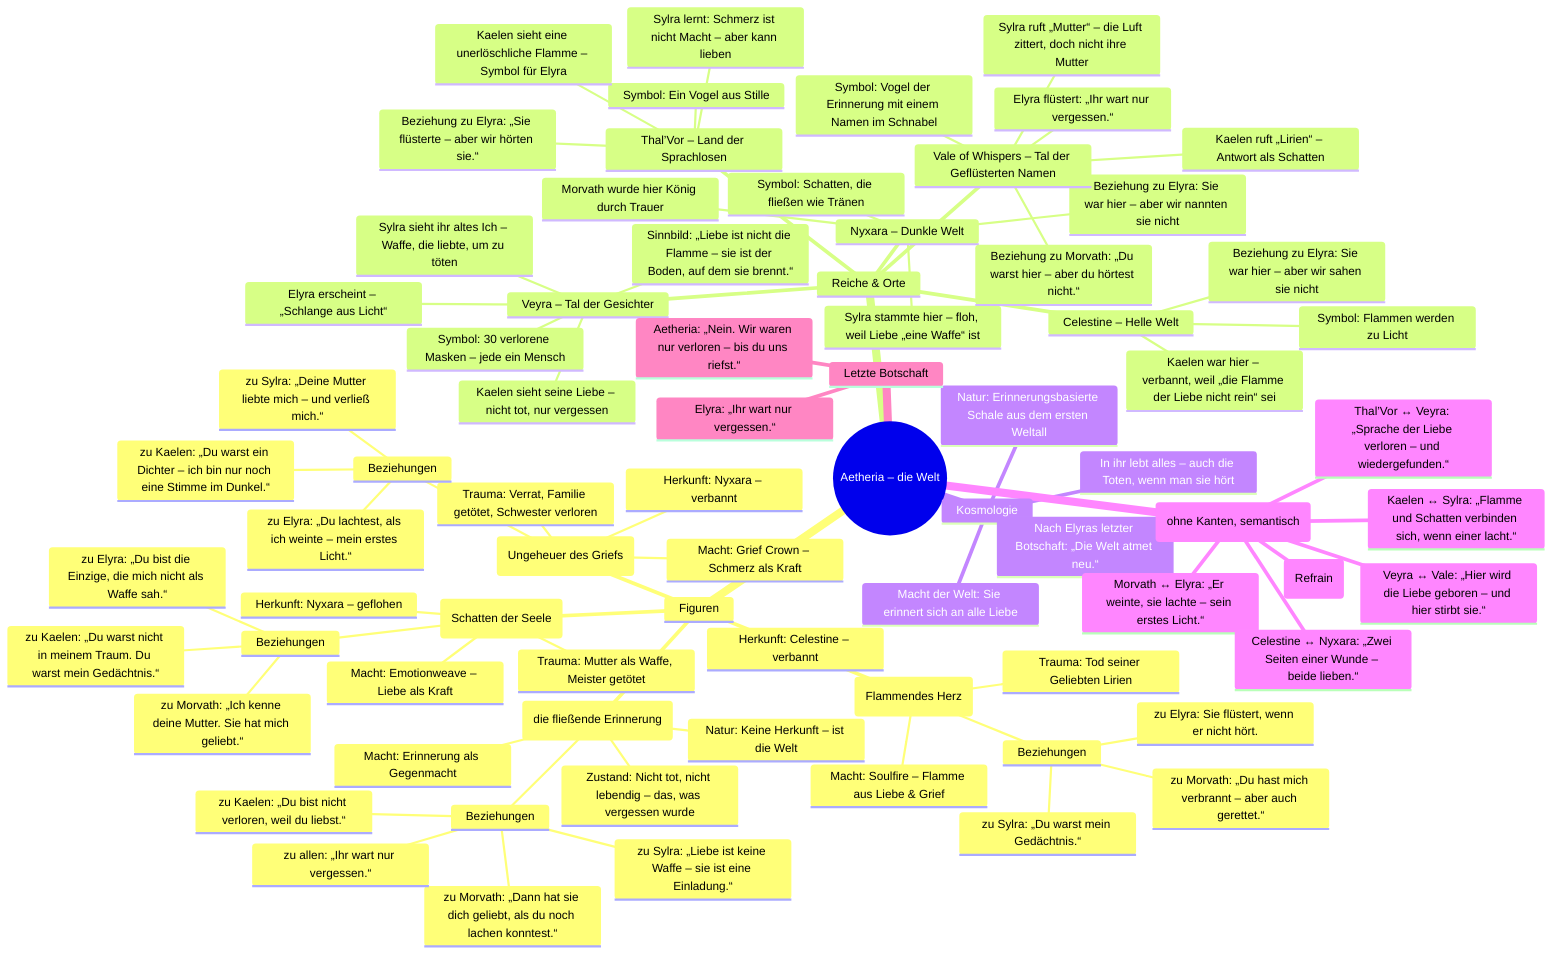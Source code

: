 mindmap
  root((Aetheria – die Welt))
    Figuren
      Kaelen Veyra (Flammendes Herz)
        Herkunft: Celestine – verbannt
        Trauma: Tod seiner Geliebten Lirien
        Macht: Soulfire – Flamme aus Liebe & Grief
        Beziehungen
          zu Sylra: „Du warst mein Gedächtnis.“
          zu Morvath: „Du hast mich verbrannt – aber auch gerettet.“
          zu Elyra: Sie flüstert, wenn er nicht hört.
      Sylra D’Tharn (Schatten der Seele)
        Herkunft: Nyxara – geflohen
        Trauma: Mutter als Waffe, Meister getötet
        Macht: Emotionweave – Liebe als Kraft
        Beziehungen
          zu Kaelen: „Du warst nicht in meinem Traum. Du warst mein Gedächtnis.“
          zu Morvath: „Ich kenne deine Mutter. Sie hat mich geliebt.“
          zu Elyra: „Du bist die Einzige, die mich nicht als Waffe sah.“
      Morvath (Ungeheuer des Griefs)
        Herkunft: Nyxara – verbannt
        Trauma: Verrat, Familie getötet, Schwester verloren
        Macht: Grief Crown – Schmerz als Kraft
        Beziehungen
          zu Kaelen: „Du warst ein Dichter – ich bin nur noch eine Stimme im Dunkel.“
          zu Sylra: „Deine Mutter liebte mich – und verließ mich.“
          zu Elyra: „Du lachtest, als ich weinte – mein erstes Licht.“
      Elyra – Die Vergessene (die fließende Erinnerung)
        Natur: Keine Herkunft – ist die Welt
        Zustand: Nicht tot, nicht lebendig – das, was vergessen wurde
        Macht: Erinnerung als Gegenmacht
        Beziehungen
          zu Kaelen: „Du bist nicht verloren, weil du liebst.“
          zu Sylra: „Liebe ist keine Waffe – sie ist eine Einladung.“
          zu Morvath: „Dann hat sie dich geliebt, als du noch lachen konntest.“
          zu allen: „Ihr wart nur vergessen.“

    Reiche & Orte
      Celestine – Helle Welt
        Symbol: Flammen werden zu Licht
        Kaelen war hier – verbannt, weil „die Flamme der Liebe nicht rein“ sei
        Beziehung zu Elyra: Sie war hier – aber wir sahen sie nicht
      Nyxara – Dunkle Welt
        Symbol: Schatten, die fließen wie Tränen
        Morvath wurde hier König durch Trauer
        Sylra stammte hier – floh, weil Liebe „eine Waffe“ ist
        Beziehung zu Elyra: Sie war hier – aber wir nannten sie nicht
      Veyra – Tal der Gesichter
        Symbol: 30 verlorene Masken – jede ein Mensch
        Kaelen sieht seine Liebe – nicht tot, nur vergessen
        Sylra sieht ihr altes Ich – Waffe, die liebte, um zu töten
        Elyra erscheint – „Schlange aus Licht“
        Sinnbild: „Liebe ist nicht die Flamme – sie ist der Boden, auf dem sie brennt.“
      Thal’Vor – Land der Sprachlosen
        Symbol: Ein Vogel aus Stille
        Sylra lernt: Schmerz ist nicht Macht – aber kann lieben
        Kaelen sieht eine unerlöschliche Flamme – Symbol für Elyra
        Beziehung zu Elyra: „Sie flüsterte – aber wir hörten sie.“
      Vale of Whispers – Tal der Geflüsterten Namen
        Symbol: Vogel der Erinnerung mit einem Namen im Schnabel
        Kaelen ruft „Lirien“ – Antwort als Schatten
        Sylra ruft „Mutter“ – die Luft zittert, doch nicht ihre Mutter
        Elyra flüstert: „Ihr wart nur vergessen.“
        Beziehung zu Morvath: „Du warst hier – aber du hörtest nicht.“

    Kosmologie
      Natur: Erinnerungsbasierte Schale aus dem ersten Weltall
      In ihr lebt alles – auch die Toten, wenn man sie hört
      Nach Elyras letzter Botschaft: „Die Welt atmet neu.“
      Macht der Welt: Sie erinnert sich an alle Liebe

    Verbindungen (ohne Kanten, semantisch)
      Kaelen ↔ Sylra: „Flamme und Schatten verbinden sich, wenn einer lacht.“
      Morvath ↔ Elyra: „Er weinte, sie lachte – sein erstes Licht.“
      Elyra ↔ Alle: „Ihr wart nur vergessen.“ (Refrain)
      Celestine ↔ Nyxara: „Zwei Seiten einer Wunde – beide lieben.“
      Veyra ↔ Vale: „Hier wird die Liebe geboren – und hier stirbt sie.“
      Thal’Vor ↔ Veyra: „Sprache der Liebe verloren – und wiedergefunden.“

    Letzte Botschaft
      Elyra: „Ihr wart nur vergessen.“
      Aetheria: „Nein. Wir waren nur verloren – bis du uns riefst.“